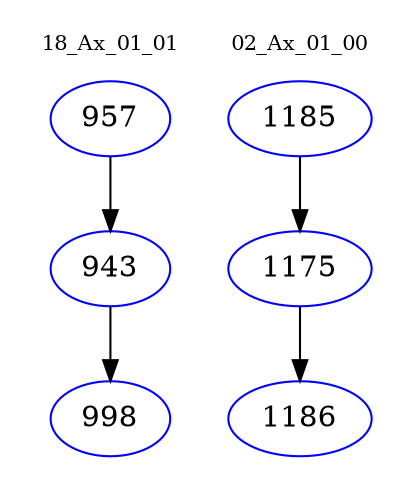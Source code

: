 digraph{
subgraph cluster_0 {
color = white
label = "18_Ax_01_01";
fontsize=10;
T0_957 [label="957", color="blue"]
T0_957 -> T0_943 [color="black"]
T0_943 [label="943", color="blue"]
T0_943 -> T0_998 [color="black"]
T0_998 [label="998", color="blue"]
}
subgraph cluster_1 {
color = white
label = "02_Ax_01_00";
fontsize=10;
T1_1185 [label="1185", color="blue"]
T1_1185 -> T1_1175 [color="black"]
T1_1175 [label="1175", color="blue"]
T1_1175 -> T1_1186 [color="black"]
T1_1186 [label="1186", color="blue"]
}
}
